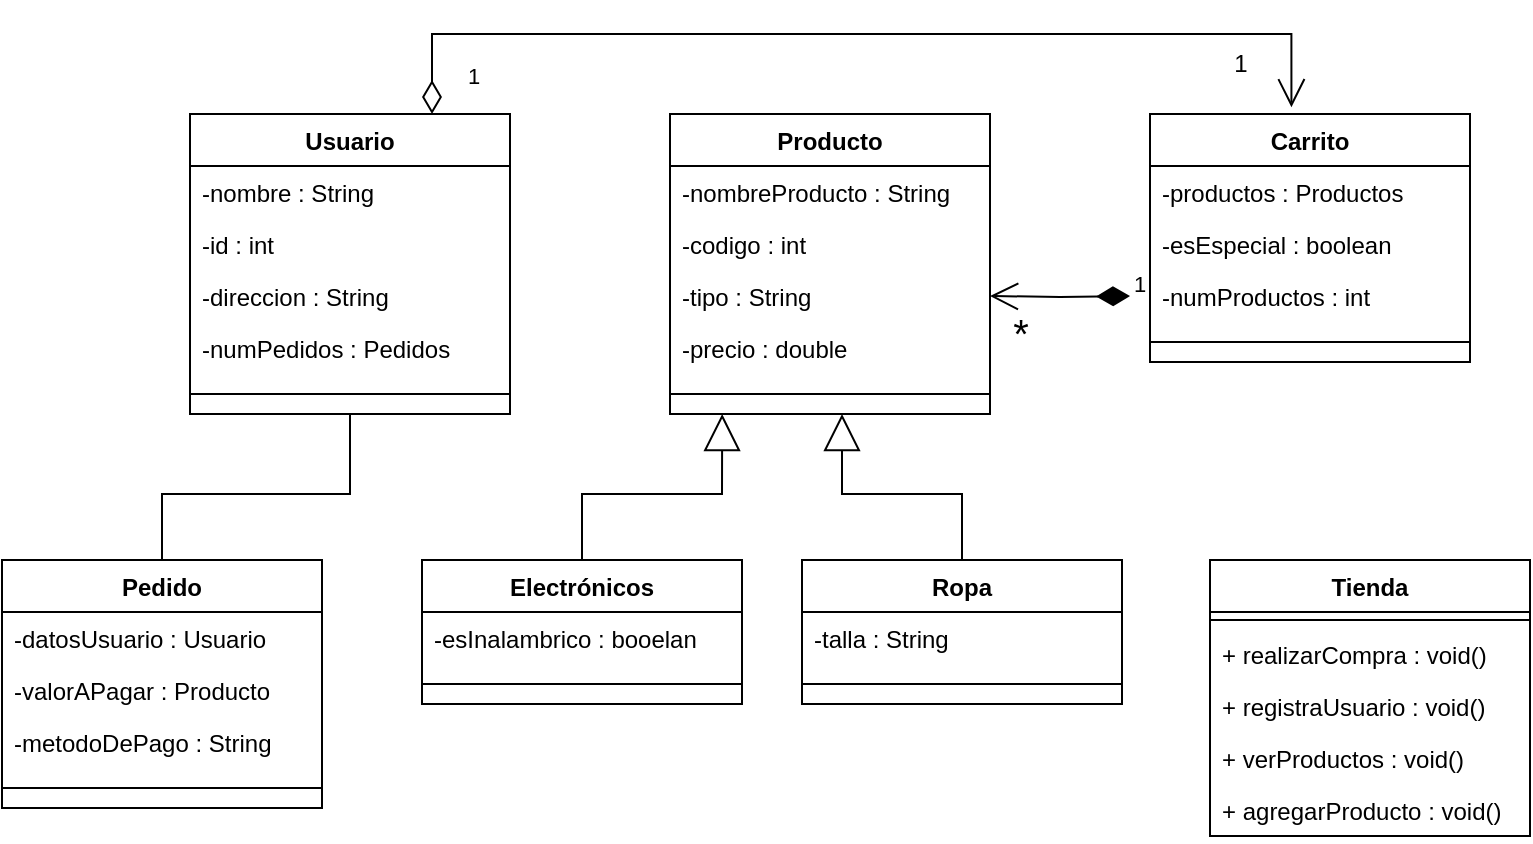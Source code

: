 <mxfile version="22.1.0" type="github">
  <diagram id="C5RBs43oDa-KdzZeNtuy" name="Page-1">
    <mxGraphModel dx="1009" dy="542" grid="1" gridSize="10" guides="1" tooltips="1" connect="1" arrows="1" fold="1" page="1" pageScale="1" pageWidth="827" pageHeight="1169" math="0" shadow="0">
      <root>
        <mxCell id="WIyWlLk6GJQsqaUBKTNV-0" />
        <mxCell id="WIyWlLk6GJQsqaUBKTNV-1" parent="WIyWlLk6GJQsqaUBKTNV-0" />
        <mxCell id="cQ597G1x-0ITlK1lRD7U-17" value="Usuario" style="swimlane;fontStyle=1;align=center;verticalAlign=top;childLayout=stackLayout;horizontal=1;startSize=26;horizontalStack=0;resizeParent=1;resizeParentMax=0;resizeLast=0;collapsible=1;marginBottom=0;whiteSpace=wrap;html=1;" parent="WIyWlLk6GJQsqaUBKTNV-1" vertex="1">
          <mxGeometry x="94" y="60" width="160" height="150" as="geometry" />
        </mxCell>
        <mxCell id="cQ597G1x-0ITlK1lRD7U-18" value="-nombre : String" style="text;strokeColor=none;fillColor=none;align=left;verticalAlign=top;spacingLeft=4;spacingRight=4;overflow=hidden;rotatable=0;points=[[0,0.5],[1,0.5]];portConstraint=eastwest;whiteSpace=wrap;html=1;" parent="cQ597G1x-0ITlK1lRD7U-17" vertex="1">
          <mxGeometry y="26" width="160" height="26" as="geometry" />
        </mxCell>
        <mxCell id="cQ597G1x-0ITlK1lRD7U-21" value="-id : int" style="text;strokeColor=none;fillColor=none;align=left;verticalAlign=top;spacingLeft=4;spacingRight=4;overflow=hidden;rotatable=0;points=[[0,0.5],[1,0.5]];portConstraint=eastwest;whiteSpace=wrap;html=1;" parent="cQ597G1x-0ITlK1lRD7U-17" vertex="1">
          <mxGeometry y="52" width="160" height="26" as="geometry" />
        </mxCell>
        <mxCell id="cQ597G1x-0ITlK1lRD7U-23" value="-direccion : String" style="text;strokeColor=none;fillColor=none;align=left;verticalAlign=top;spacingLeft=4;spacingRight=4;overflow=hidden;rotatable=0;points=[[0,0.5],[1,0.5]];portConstraint=eastwest;whiteSpace=wrap;html=1;" parent="cQ597G1x-0ITlK1lRD7U-17" vertex="1">
          <mxGeometry y="78" width="160" height="26" as="geometry" />
        </mxCell>
        <mxCell id="cQ597G1x-0ITlK1lRD7U-22" value="-numPedidos : Pedidos" style="text;strokeColor=none;fillColor=none;align=left;verticalAlign=top;spacingLeft=4;spacingRight=4;overflow=hidden;rotatable=0;points=[[0,0.5],[1,0.5]];portConstraint=eastwest;whiteSpace=wrap;html=1;" parent="cQ597G1x-0ITlK1lRD7U-17" vertex="1">
          <mxGeometry y="104" width="160" height="26" as="geometry" />
        </mxCell>
        <mxCell id="cQ597G1x-0ITlK1lRD7U-19" value="" style="line;strokeWidth=1;fillColor=none;align=left;verticalAlign=middle;spacingTop=-1;spacingLeft=3;spacingRight=3;rotatable=0;labelPosition=right;points=[];portConstraint=eastwest;strokeColor=inherit;" parent="cQ597G1x-0ITlK1lRD7U-17" vertex="1">
          <mxGeometry y="130" width="160" height="20" as="geometry" />
        </mxCell>
        <mxCell id="cQ597G1x-0ITlK1lRD7U-24" value="Producto" style="swimlane;fontStyle=1;align=center;verticalAlign=top;childLayout=stackLayout;horizontal=1;startSize=26;horizontalStack=0;resizeParent=1;resizeParentMax=0;resizeLast=0;collapsible=1;marginBottom=0;whiteSpace=wrap;html=1;" parent="WIyWlLk6GJQsqaUBKTNV-1" vertex="1">
          <mxGeometry x="334" y="60" width="160" height="150" as="geometry" />
        </mxCell>
        <mxCell id="cQ597G1x-0ITlK1lRD7U-25" value="-nombreProducto : String" style="text;strokeColor=none;fillColor=none;align=left;verticalAlign=top;spacingLeft=4;spacingRight=4;overflow=hidden;rotatable=0;points=[[0,0.5],[1,0.5]];portConstraint=eastwest;whiteSpace=wrap;html=1;" parent="cQ597G1x-0ITlK1lRD7U-24" vertex="1">
          <mxGeometry y="26" width="160" height="26" as="geometry" />
        </mxCell>
        <mxCell id="cQ597G1x-0ITlK1lRD7U-26" value="-codigo : int" style="text;strokeColor=none;fillColor=none;align=left;verticalAlign=top;spacingLeft=4;spacingRight=4;overflow=hidden;rotatable=0;points=[[0,0.5],[1,0.5]];portConstraint=eastwest;whiteSpace=wrap;html=1;" parent="cQ597G1x-0ITlK1lRD7U-24" vertex="1">
          <mxGeometry y="52" width="160" height="26" as="geometry" />
        </mxCell>
        <mxCell id="cQ597G1x-0ITlK1lRD7U-42" value="-tipo : String" style="text;strokeColor=none;fillColor=none;align=left;verticalAlign=top;spacingLeft=4;spacingRight=4;overflow=hidden;rotatable=0;points=[[0,0.5],[1,0.5]];portConstraint=eastwest;whiteSpace=wrap;html=1;" parent="cQ597G1x-0ITlK1lRD7U-24" vertex="1">
          <mxGeometry y="78" width="160" height="26" as="geometry" />
        </mxCell>
        <mxCell id="cQ597G1x-0ITlK1lRD7U-27" value="-precio : double" style="text;strokeColor=none;fillColor=none;align=left;verticalAlign=top;spacingLeft=4;spacingRight=4;overflow=hidden;rotatable=0;points=[[0,0.5],[1,0.5]];portConstraint=eastwest;whiteSpace=wrap;html=1;" parent="cQ597G1x-0ITlK1lRD7U-24" vertex="1">
          <mxGeometry y="104" width="160" height="26" as="geometry" />
        </mxCell>
        <mxCell id="cQ597G1x-0ITlK1lRD7U-29" value="" style="line;strokeWidth=1;fillColor=none;align=left;verticalAlign=middle;spacingTop=-1;spacingLeft=3;spacingRight=3;rotatable=0;labelPosition=right;points=[];portConstraint=eastwest;strokeColor=inherit;" parent="cQ597G1x-0ITlK1lRD7U-24" vertex="1">
          <mxGeometry y="130" width="160" height="20" as="geometry" />
        </mxCell>
        <mxCell id="cQ597G1x-0ITlK1lRD7U-30" value="Carrito" style="swimlane;fontStyle=1;align=center;verticalAlign=top;childLayout=stackLayout;horizontal=1;startSize=26;horizontalStack=0;resizeParent=1;resizeParentMax=0;resizeLast=0;collapsible=1;marginBottom=0;whiteSpace=wrap;html=1;" parent="WIyWlLk6GJQsqaUBKTNV-1" vertex="1">
          <mxGeometry x="574" y="60" width="160" height="124" as="geometry" />
        </mxCell>
        <mxCell id="cQ597G1x-0ITlK1lRD7U-31" value="-productos : Productos" style="text;strokeColor=none;fillColor=none;align=left;verticalAlign=top;spacingLeft=4;spacingRight=4;overflow=hidden;rotatable=0;points=[[0,0.5],[1,0.5]];portConstraint=eastwest;whiteSpace=wrap;html=1;" parent="cQ597G1x-0ITlK1lRD7U-30" vertex="1">
          <mxGeometry y="26" width="160" height="26" as="geometry" />
        </mxCell>
        <mxCell id="cQ597G1x-0ITlK1lRD7U-32" value="-esEspecial : boolean" style="text;strokeColor=none;fillColor=none;align=left;verticalAlign=top;spacingLeft=4;spacingRight=4;overflow=hidden;rotatable=0;points=[[0,0.5],[1,0.5]];portConstraint=eastwest;whiteSpace=wrap;html=1;" parent="cQ597G1x-0ITlK1lRD7U-30" vertex="1">
          <mxGeometry y="52" width="160" height="26" as="geometry" />
        </mxCell>
        <mxCell id="cQ597G1x-0ITlK1lRD7U-33" value="-numProductos : int" style="text;strokeColor=none;fillColor=none;align=left;verticalAlign=top;spacingLeft=4;spacingRight=4;overflow=hidden;rotatable=0;points=[[0,0.5],[1,0.5]];portConstraint=eastwest;whiteSpace=wrap;html=1;" parent="cQ597G1x-0ITlK1lRD7U-30" vertex="1">
          <mxGeometry y="78" width="160" height="26" as="geometry" />
        </mxCell>
        <mxCell id="cQ597G1x-0ITlK1lRD7U-35" value="" style="line;strokeWidth=1;fillColor=none;align=left;verticalAlign=middle;spacingTop=-1;spacingLeft=3;spacingRight=3;rotatable=0;labelPosition=right;points=[];portConstraint=eastwest;strokeColor=inherit;" parent="cQ597G1x-0ITlK1lRD7U-30" vertex="1">
          <mxGeometry y="104" width="160" height="20" as="geometry" />
        </mxCell>
        <mxCell id="cQ597G1x-0ITlK1lRD7U-36" value="Pedido" style="swimlane;fontStyle=1;align=center;verticalAlign=top;childLayout=stackLayout;horizontal=1;startSize=26;horizontalStack=0;resizeParent=1;resizeParentMax=0;resizeLast=0;collapsible=1;marginBottom=0;whiteSpace=wrap;html=1;" parent="WIyWlLk6GJQsqaUBKTNV-1" vertex="1">
          <mxGeometry y="283" width="160" height="124" as="geometry" />
        </mxCell>
        <mxCell id="cQ597G1x-0ITlK1lRD7U-37" value="-datosUsuario : Usuario" style="text;strokeColor=none;fillColor=none;align=left;verticalAlign=top;spacingLeft=4;spacingRight=4;overflow=hidden;rotatable=0;points=[[0,0.5],[1,0.5]];portConstraint=eastwest;whiteSpace=wrap;html=1;" parent="cQ597G1x-0ITlK1lRD7U-36" vertex="1">
          <mxGeometry y="26" width="160" height="26" as="geometry" />
        </mxCell>
        <mxCell id="cQ597G1x-0ITlK1lRD7U-38" value="-valorAPagar : Producto" style="text;strokeColor=none;fillColor=none;align=left;verticalAlign=top;spacingLeft=4;spacingRight=4;overflow=hidden;rotatable=0;points=[[0,0.5],[1,0.5]];portConstraint=eastwest;whiteSpace=wrap;html=1;" parent="cQ597G1x-0ITlK1lRD7U-36" vertex="1">
          <mxGeometry y="52" width="160" height="26" as="geometry" />
        </mxCell>
        <mxCell id="cQ597G1x-0ITlK1lRD7U-43" value="-metodoDePago : String" style="text;strokeColor=none;fillColor=none;align=left;verticalAlign=top;spacingLeft=4;spacingRight=4;overflow=hidden;rotatable=0;points=[[0,0.5],[1,0.5]];portConstraint=eastwest;whiteSpace=wrap;html=1;" parent="cQ597G1x-0ITlK1lRD7U-36" vertex="1">
          <mxGeometry y="78" width="160" height="26" as="geometry" />
        </mxCell>
        <mxCell id="cQ597G1x-0ITlK1lRD7U-41" value="" style="line;strokeWidth=1;fillColor=none;align=left;verticalAlign=middle;spacingTop=-1;spacingLeft=3;spacingRight=3;rotatable=0;labelPosition=right;points=[];portConstraint=eastwest;strokeColor=inherit;" parent="cQ597G1x-0ITlK1lRD7U-36" vertex="1">
          <mxGeometry y="104" width="160" height="20" as="geometry" />
        </mxCell>
        <mxCell id="cQ597G1x-0ITlK1lRD7U-44" value="Tienda" style="swimlane;fontStyle=1;align=center;verticalAlign=top;childLayout=stackLayout;horizontal=1;startSize=26;horizontalStack=0;resizeParent=1;resizeParentMax=0;resizeLast=0;collapsible=1;marginBottom=0;whiteSpace=wrap;html=1;" parent="WIyWlLk6GJQsqaUBKTNV-1" vertex="1">
          <mxGeometry x="604" y="283" width="160" height="138" as="geometry" />
        </mxCell>
        <mxCell id="cQ597G1x-0ITlK1lRD7U-46" value="" style="line;strokeWidth=1;fillColor=none;align=left;verticalAlign=middle;spacingTop=-1;spacingLeft=3;spacingRight=3;rotatable=0;labelPosition=right;points=[];portConstraint=eastwest;strokeColor=inherit;" parent="cQ597G1x-0ITlK1lRD7U-44" vertex="1">
          <mxGeometry y="26" width="160" height="8" as="geometry" />
        </mxCell>
        <mxCell id="w27cy1ghTPQKO1lSpvCW-2" value="+ realizarCompra : void()" style="text;strokeColor=none;fillColor=none;align=left;verticalAlign=top;spacingLeft=4;spacingRight=4;overflow=hidden;rotatable=0;points=[[0,0.5],[1,0.5]];portConstraint=eastwest;whiteSpace=wrap;html=1;" vertex="1" parent="cQ597G1x-0ITlK1lRD7U-44">
          <mxGeometry y="34" width="160" height="26" as="geometry" />
        </mxCell>
        <mxCell id="cQ597G1x-0ITlK1lRD7U-47" value="+ registraUsuario : void()" style="text;strokeColor=none;fillColor=none;align=left;verticalAlign=top;spacingLeft=4;spacingRight=4;overflow=hidden;rotatable=0;points=[[0,0.5],[1,0.5]];portConstraint=eastwest;whiteSpace=wrap;html=1;" parent="cQ597G1x-0ITlK1lRD7U-44" vertex="1">
          <mxGeometry y="60" width="160" height="26" as="geometry" />
        </mxCell>
        <mxCell id="w27cy1ghTPQKO1lSpvCW-0" value="+ verProductos : void()" style="text;strokeColor=none;fillColor=none;align=left;verticalAlign=top;spacingLeft=4;spacingRight=4;overflow=hidden;rotatable=0;points=[[0,0.5],[1,0.5]];portConstraint=eastwest;whiteSpace=wrap;html=1;" vertex="1" parent="cQ597G1x-0ITlK1lRD7U-44">
          <mxGeometry y="86" width="160" height="26" as="geometry" />
        </mxCell>
        <mxCell id="w27cy1ghTPQKO1lSpvCW-1" value="+ agregarProducto : void()" style="text;strokeColor=none;fillColor=none;align=left;verticalAlign=top;spacingLeft=4;spacingRight=4;overflow=hidden;rotatable=0;points=[[0,0.5],[1,0.5]];portConstraint=eastwest;whiteSpace=wrap;html=1;" vertex="1" parent="cQ597G1x-0ITlK1lRD7U-44">
          <mxGeometry y="112" width="160" height="26" as="geometry" />
        </mxCell>
        <mxCell id="w27cy1ghTPQKO1lSpvCW-3" value="" style="endArrow=none;html=1;rounded=0;exitX=0.5;exitY=0;exitDx=0;exitDy=0;" edge="1" parent="WIyWlLk6GJQsqaUBKTNV-1" source="cQ597G1x-0ITlK1lRD7U-36">
          <mxGeometry width="50" height="50" relative="1" as="geometry">
            <mxPoint x="174" y="280" as="sourcePoint" />
            <mxPoint x="174" y="210" as="targetPoint" />
            <Array as="points">
              <mxPoint x="80" y="250" />
              <mxPoint x="174" y="250" />
            </Array>
          </mxGeometry>
        </mxCell>
        <mxCell id="w27cy1ghTPQKO1lSpvCW-5" value="1" style="endArrow=open;html=1;endSize=12;startArrow=diamondThin;startSize=14;startFill=1;edgeStyle=orthogonalEdgeStyle;align=left;verticalAlign=bottom;rounded=0;entryX=1;entryY=0.5;entryDx=0;entryDy=0;" edge="1" parent="WIyWlLk6GJQsqaUBKTNV-1" target="cQ597G1x-0ITlK1lRD7U-42">
          <mxGeometry x="-1" y="3" relative="1" as="geometry">
            <mxPoint x="564" y="151" as="sourcePoint" />
            <mxPoint x="274" y="290" as="targetPoint" />
          </mxGeometry>
        </mxCell>
        <mxCell id="w27cy1ghTPQKO1lSpvCW-7" value="&lt;font style=&quot;font-size: 20px;&quot;&gt;*&lt;/font&gt;" style="text;html=1;align=center;verticalAlign=middle;resizable=0;points=[];autosize=1;strokeColor=none;fillColor=none;" vertex="1" parent="WIyWlLk6GJQsqaUBKTNV-1">
          <mxGeometry x="494" y="149" width="30" height="40" as="geometry" />
        </mxCell>
        <mxCell id="w27cy1ghTPQKO1lSpvCW-8" value="1" style="endArrow=open;html=1;endSize=12;startArrow=diamondThin;startSize=14;startFill=0;edgeStyle=orthogonalEdgeStyle;align=left;verticalAlign=bottom;rounded=0;entryX=0.442;entryY=-0.027;entryDx=0;entryDy=0;entryPerimeter=0;" edge="1" parent="WIyWlLk6GJQsqaUBKTNV-1" source="cQ597G1x-0ITlK1lRD7U-17" target="cQ597G1x-0ITlK1lRD7U-30">
          <mxGeometry x="-0.96" y="-16" relative="1" as="geometry">
            <mxPoint x="215" y="50" as="sourcePoint" />
            <mxPoint x="644" y="40" as="targetPoint" />
            <Array as="points">
              <mxPoint x="215" y="20" />
              <mxPoint x="645" y="20" />
            </Array>
            <mxPoint as="offset" />
          </mxGeometry>
        </mxCell>
        <mxCell id="w27cy1ghTPQKO1lSpvCW-9" value="1" style="text;html=1;align=center;verticalAlign=middle;resizable=0;points=[];autosize=1;strokeColor=none;fillColor=none;" vertex="1" parent="WIyWlLk6GJQsqaUBKTNV-1">
          <mxGeometry x="604" y="20" width="30" height="30" as="geometry" />
        </mxCell>
        <mxCell id="w27cy1ghTPQKO1lSpvCW-15" value="Electrónicos" style="swimlane;fontStyle=1;align=center;verticalAlign=top;childLayout=stackLayout;horizontal=1;startSize=26;horizontalStack=0;resizeParent=1;resizeParentMax=0;resizeLast=0;collapsible=1;marginBottom=0;whiteSpace=wrap;html=1;" vertex="1" parent="WIyWlLk6GJQsqaUBKTNV-1">
          <mxGeometry x="210" y="283" width="160" height="72" as="geometry" />
        </mxCell>
        <mxCell id="w27cy1ghTPQKO1lSpvCW-16" value="-esInalambrico : booelan" style="text;strokeColor=none;fillColor=none;align=left;verticalAlign=top;spacingLeft=4;spacingRight=4;overflow=hidden;rotatable=0;points=[[0,0.5],[1,0.5]];portConstraint=eastwest;whiteSpace=wrap;html=1;" vertex="1" parent="w27cy1ghTPQKO1lSpvCW-15">
          <mxGeometry y="26" width="160" height="26" as="geometry" />
        </mxCell>
        <mxCell id="w27cy1ghTPQKO1lSpvCW-19" value="" style="line;strokeWidth=1;fillColor=none;align=left;verticalAlign=middle;spacingTop=-1;spacingLeft=3;spacingRight=3;rotatable=0;labelPosition=right;points=[];portConstraint=eastwest;strokeColor=inherit;" vertex="1" parent="w27cy1ghTPQKO1lSpvCW-15">
          <mxGeometry y="52" width="160" height="20" as="geometry" />
        </mxCell>
        <mxCell id="w27cy1ghTPQKO1lSpvCW-20" value="Ropa" style="swimlane;fontStyle=1;align=center;verticalAlign=top;childLayout=stackLayout;horizontal=1;startSize=26;horizontalStack=0;resizeParent=1;resizeParentMax=0;resizeLast=0;collapsible=1;marginBottom=0;whiteSpace=wrap;html=1;" vertex="1" parent="WIyWlLk6GJQsqaUBKTNV-1">
          <mxGeometry x="400" y="283" width="160" height="72" as="geometry" />
        </mxCell>
        <mxCell id="w27cy1ghTPQKO1lSpvCW-21" value="-talla : String" style="text;strokeColor=none;fillColor=none;align=left;verticalAlign=top;spacingLeft=4;spacingRight=4;overflow=hidden;rotatable=0;points=[[0,0.5],[1,0.5]];portConstraint=eastwest;whiteSpace=wrap;html=1;" vertex="1" parent="w27cy1ghTPQKO1lSpvCW-20">
          <mxGeometry y="26" width="160" height="26" as="geometry" />
        </mxCell>
        <mxCell id="w27cy1ghTPQKO1lSpvCW-24" value="" style="line;strokeWidth=1;fillColor=none;align=left;verticalAlign=middle;spacingTop=-1;spacingLeft=3;spacingRight=3;rotatable=0;labelPosition=right;points=[];portConstraint=eastwest;strokeColor=inherit;" vertex="1" parent="w27cy1ghTPQKO1lSpvCW-20">
          <mxGeometry y="52" width="160" height="20" as="geometry" />
        </mxCell>
        <mxCell id="w27cy1ghTPQKO1lSpvCW-25" value="" style="endArrow=block;endSize=16;endFill=0;html=1;rounded=0;exitX=0.5;exitY=0;exitDx=0;exitDy=0;entryX=0.163;entryY=1;entryDx=0;entryDy=0;entryPerimeter=0;" edge="1" parent="WIyWlLk6GJQsqaUBKTNV-1" source="w27cy1ghTPQKO1lSpvCW-15" target="cQ597G1x-0ITlK1lRD7U-29">
          <mxGeometry width="160" relative="1" as="geometry">
            <mxPoint x="330" y="260" as="sourcePoint" />
            <mxPoint x="360" y="220" as="targetPoint" />
            <Array as="points">
              <mxPoint x="290" y="250" />
              <mxPoint x="360" y="250" />
            </Array>
          </mxGeometry>
        </mxCell>
        <mxCell id="w27cy1ghTPQKO1lSpvCW-26" value="" style="endArrow=block;endSize=16;endFill=0;html=1;rounded=0;exitX=0.5;exitY=0;exitDx=0;exitDy=0;" edge="1" parent="WIyWlLk6GJQsqaUBKTNV-1" source="w27cy1ghTPQKO1lSpvCW-20">
          <mxGeometry width="160" relative="1" as="geometry">
            <mxPoint x="300" y="293" as="sourcePoint" />
            <mxPoint x="420" y="210" as="targetPoint" />
            <Array as="points">
              <mxPoint x="480" y="250" />
              <mxPoint x="420" y="250" />
            </Array>
          </mxGeometry>
        </mxCell>
      </root>
    </mxGraphModel>
  </diagram>
</mxfile>
